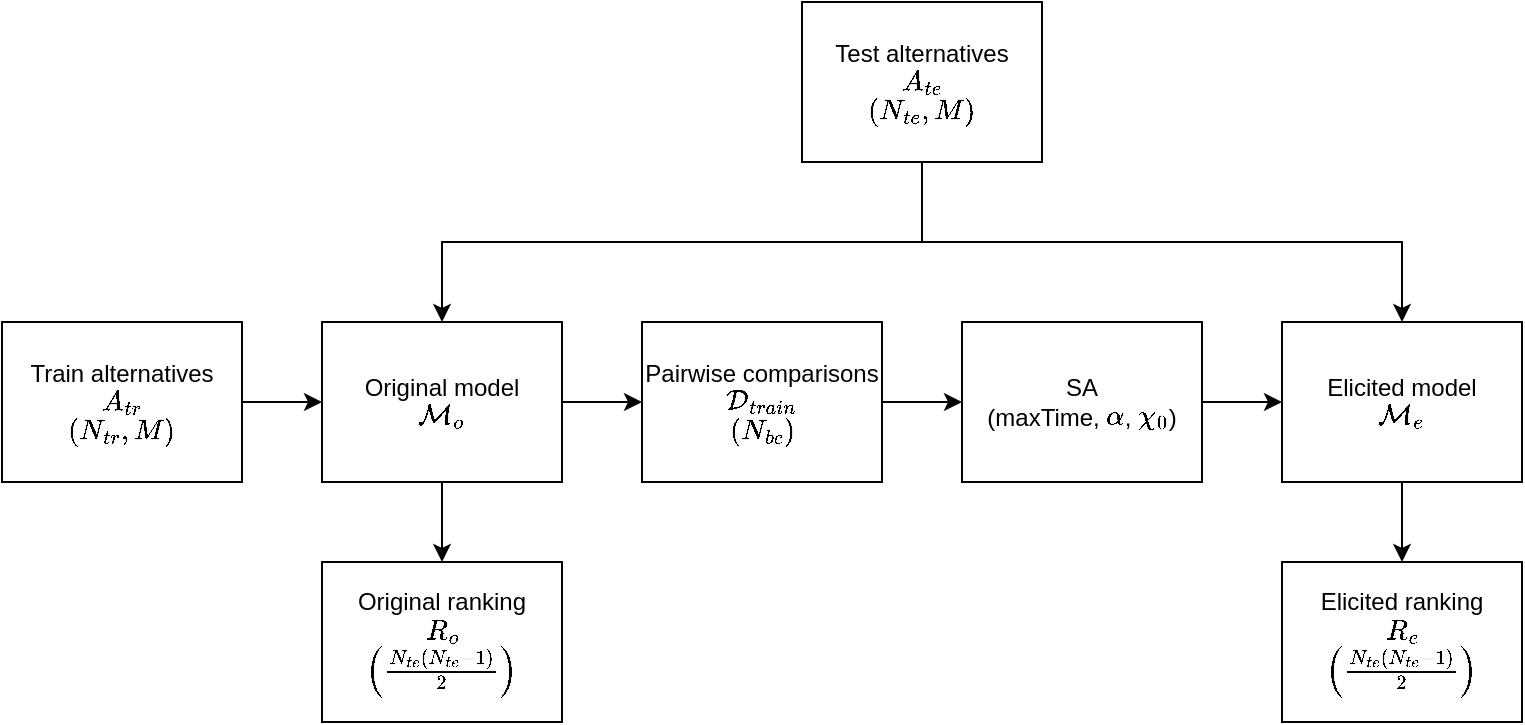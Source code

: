 <mxfile version="26.2.2" pages="2">
  <diagram name="Experiment" id="bET-3o8eQK3XpuHVRA0p">
    <mxGraphModel dx="1582" dy="1487" grid="1" gridSize="10" guides="1" tooltips="1" connect="1" arrows="1" fold="1" page="0" pageScale="1" pageWidth="827" pageHeight="1169" math="1" shadow="0">
      <root>
        <mxCell id="0" />
        <mxCell id="1" parent="0" />
        <mxCell id="MMZ7sj3sPOLtl48dKPMV-1" value="" style="edgeStyle=orthogonalEdgeStyle;rounded=0;orthogonalLoop=1;jettySize=auto;html=1;" edge="1" parent="1" source="_jXv4SMQiemczB4iCHMz-1" target="_jXv4SMQiemczB4iCHMz-3">
          <mxGeometry relative="1" as="geometry" />
        </mxCell>
        <mxCell id="_jXv4SMQiemczB4iCHMz-1" value="&lt;div&gt;Train alternatives&lt;/div&gt;\(A_{tr}\)&lt;div&gt;\((N_{tr}, M)\)&lt;/div&gt;" style="rounded=0;whiteSpace=wrap;html=1;" vertex="1" parent="1">
          <mxGeometry x="-40" y="-320" width="120" height="80" as="geometry" />
        </mxCell>
        <mxCell id="MMZ7sj3sPOLtl48dKPMV-8" style="edgeStyle=orthogonalEdgeStyle;rounded=0;orthogonalLoop=1;jettySize=auto;html=1;exitX=0.5;exitY=1;exitDx=0;exitDy=0;" edge="1" parent="1" source="_jXv4SMQiemczB4iCHMz-2" target="_jXv4SMQiemczB4iCHMz-3">
          <mxGeometry relative="1" as="geometry" />
        </mxCell>
        <mxCell id="MMZ7sj3sPOLtl48dKPMV-9" style="edgeStyle=orthogonalEdgeStyle;rounded=0;orthogonalLoop=1;jettySize=auto;html=1;exitX=0.5;exitY=1;exitDx=0;exitDy=0;" edge="1" parent="1" source="_jXv4SMQiemczB4iCHMz-2" target="_jXv4SMQiemczB4iCHMz-4">
          <mxGeometry relative="1" as="geometry" />
        </mxCell>
        <mxCell id="_jXv4SMQiemczB4iCHMz-2" value="&lt;div&gt;Test alternatives&lt;/div&gt;\(A_{te}\)&lt;div&gt;\((N_{te}, M)\)&lt;/div&gt;" style="rounded=0;whiteSpace=wrap;html=1;" vertex="1" parent="1">
          <mxGeometry x="360" y="-480" width="120" height="80" as="geometry" />
        </mxCell>
        <mxCell id="MMZ7sj3sPOLtl48dKPMV-2" value="" style="edgeStyle=orthogonalEdgeStyle;rounded=0;orthogonalLoop=1;jettySize=auto;html=1;" edge="1" parent="1" source="_jXv4SMQiemczB4iCHMz-3" target="_jXv4SMQiemczB4iCHMz-5">
          <mxGeometry relative="1" as="geometry" />
        </mxCell>
        <mxCell id="MMZ7sj3sPOLtl48dKPMV-12" value="" style="edgeStyle=orthogonalEdgeStyle;rounded=0;orthogonalLoop=1;jettySize=auto;html=1;" edge="1" parent="1" source="_jXv4SMQiemczB4iCHMz-3" target="MMZ7sj3sPOLtl48dKPMV-10">
          <mxGeometry relative="1" as="geometry" />
        </mxCell>
        <mxCell id="_jXv4SMQiemczB4iCHMz-3" value="&lt;div&gt;Original model&lt;/div&gt;\(\mathcal{M}_o\)" style="rounded=0;whiteSpace=wrap;html=1;" vertex="1" parent="1">
          <mxGeometry x="120" y="-320" width="120" height="80" as="geometry" />
        </mxCell>
        <mxCell id="MMZ7sj3sPOLtl48dKPMV-13" value="" style="edgeStyle=orthogonalEdgeStyle;rounded=0;orthogonalLoop=1;jettySize=auto;html=1;" edge="1" parent="1" source="_jXv4SMQiemczB4iCHMz-4" target="MMZ7sj3sPOLtl48dKPMV-11">
          <mxGeometry relative="1" as="geometry" />
        </mxCell>
        <mxCell id="_jXv4SMQiemczB4iCHMz-4" value="&lt;div&gt;Elicited model&lt;/div&gt;\(\mathcal{M}_e\)" style="rounded=0;whiteSpace=wrap;html=1;" vertex="1" parent="1">
          <mxGeometry x="600" y="-320" width="120" height="80" as="geometry" />
        </mxCell>
        <mxCell id="MMZ7sj3sPOLtl48dKPMV-3" value="" style="edgeStyle=orthogonalEdgeStyle;rounded=0;orthogonalLoop=1;jettySize=auto;html=1;" edge="1" parent="1" source="_jXv4SMQiemczB4iCHMz-5" target="_jXv4SMQiemczB4iCHMz-6">
          <mxGeometry relative="1" as="geometry" />
        </mxCell>
        <mxCell id="_jXv4SMQiemczB4iCHMz-5" value="&lt;div&gt;Pairwise comparisons&lt;/div&gt;\(\mathcal{D}_{train}\)&lt;div&gt;\((N_{bc})\)&lt;/div&gt;" style="rounded=0;whiteSpace=wrap;html=1;" vertex="1" parent="1">
          <mxGeometry x="280" y="-320" width="120" height="80" as="geometry" />
        </mxCell>
        <mxCell id="MMZ7sj3sPOLtl48dKPMV-4" value="" style="edgeStyle=orthogonalEdgeStyle;rounded=0;orthogonalLoop=1;jettySize=auto;html=1;" edge="1" parent="1" source="_jXv4SMQiemczB4iCHMz-6" target="_jXv4SMQiemczB4iCHMz-4">
          <mxGeometry relative="1" as="geometry" />
        </mxCell>
        <mxCell id="_jXv4SMQiemczB4iCHMz-6" value="SA&lt;div&gt;(maxTime, \(\alpha\), \(\chi_0\))&lt;/div&gt;" style="rounded=0;whiteSpace=wrap;html=1;" vertex="1" parent="1">
          <mxGeometry x="440" y="-320" width="120" height="80" as="geometry" />
        </mxCell>
        <mxCell id="MMZ7sj3sPOLtl48dKPMV-10" value="Original ranking&lt;div&gt;\(R_o\)&lt;/div&gt;&lt;div&gt;\(\left(\frac{N_{te}(N_{te} - 1)}{2}\right)\)&lt;/div&gt;" style="rounded=0;whiteSpace=wrap;html=1;" vertex="1" parent="1">
          <mxGeometry x="120" y="-200" width="120" height="80" as="geometry" />
        </mxCell>
        <mxCell id="MMZ7sj3sPOLtl48dKPMV-11" value="Elicited ranking&lt;div&gt;\(R_e\)&lt;/div&gt;&lt;div&gt;\(\left(\frac{N_{te}(N_{te} - 1)}{2}\right)\)&lt;/div&gt;" style="rounded=0;whiteSpace=wrap;html=1;" vertex="1" parent="1">
          <mxGeometry x="600" y="-200" width="120" height="80" as="geometry" />
        </mxCell>
      </root>
    </mxGraphModel>
  </diagram>
  <diagram id="kf6eWLa3g8fwua2tO17Z" name="Generation">
    <mxGraphModel dx="689" dy="1" grid="1" gridSize="10" guides="1" tooltips="1" connect="1" arrows="1" fold="1" page="0" pageScale="1" pageWidth="827" pageHeight="1169" math="1" shadow="0">
      <root>
        <mxCell id="0" />
        <mxCell id="1" parent="0" />
        <mxCell id="iIpUZzGIwKNPujttlLH_-1" value="\(2^M\)" style="rounded=0;whiteSpace=wrap;html=1;" vertex="1" parent="1">
          <mxGeometry x="320" y="560" width="40" height="40" as="geometry" />
        </mxCell>
        <mxCell id="iIpUZzGIwKNPujttlLH_-2" value="\(WE(2^M)\)" style="rounded=0;whiteSpace=wrap;html=1;" vertex="1" parent="1">
          <mxGeometry x="400" y="560" width="80" height="40" as="geometry" />
        </mxCell>
        <mxCell id="iIpUZzGIwKNPujttlLH_-3" value="\(\trianglerighteq\)" style="rounded=0;whiteSpace=wrap;html=1;" vertex="1" parent="1">
          <mxGeometry x="520" y="560" width="40" height="40" as="geometry" />
        </mxCell>
      </root>
    </mxGraphModel>
  </diagram>
</mxfile>
